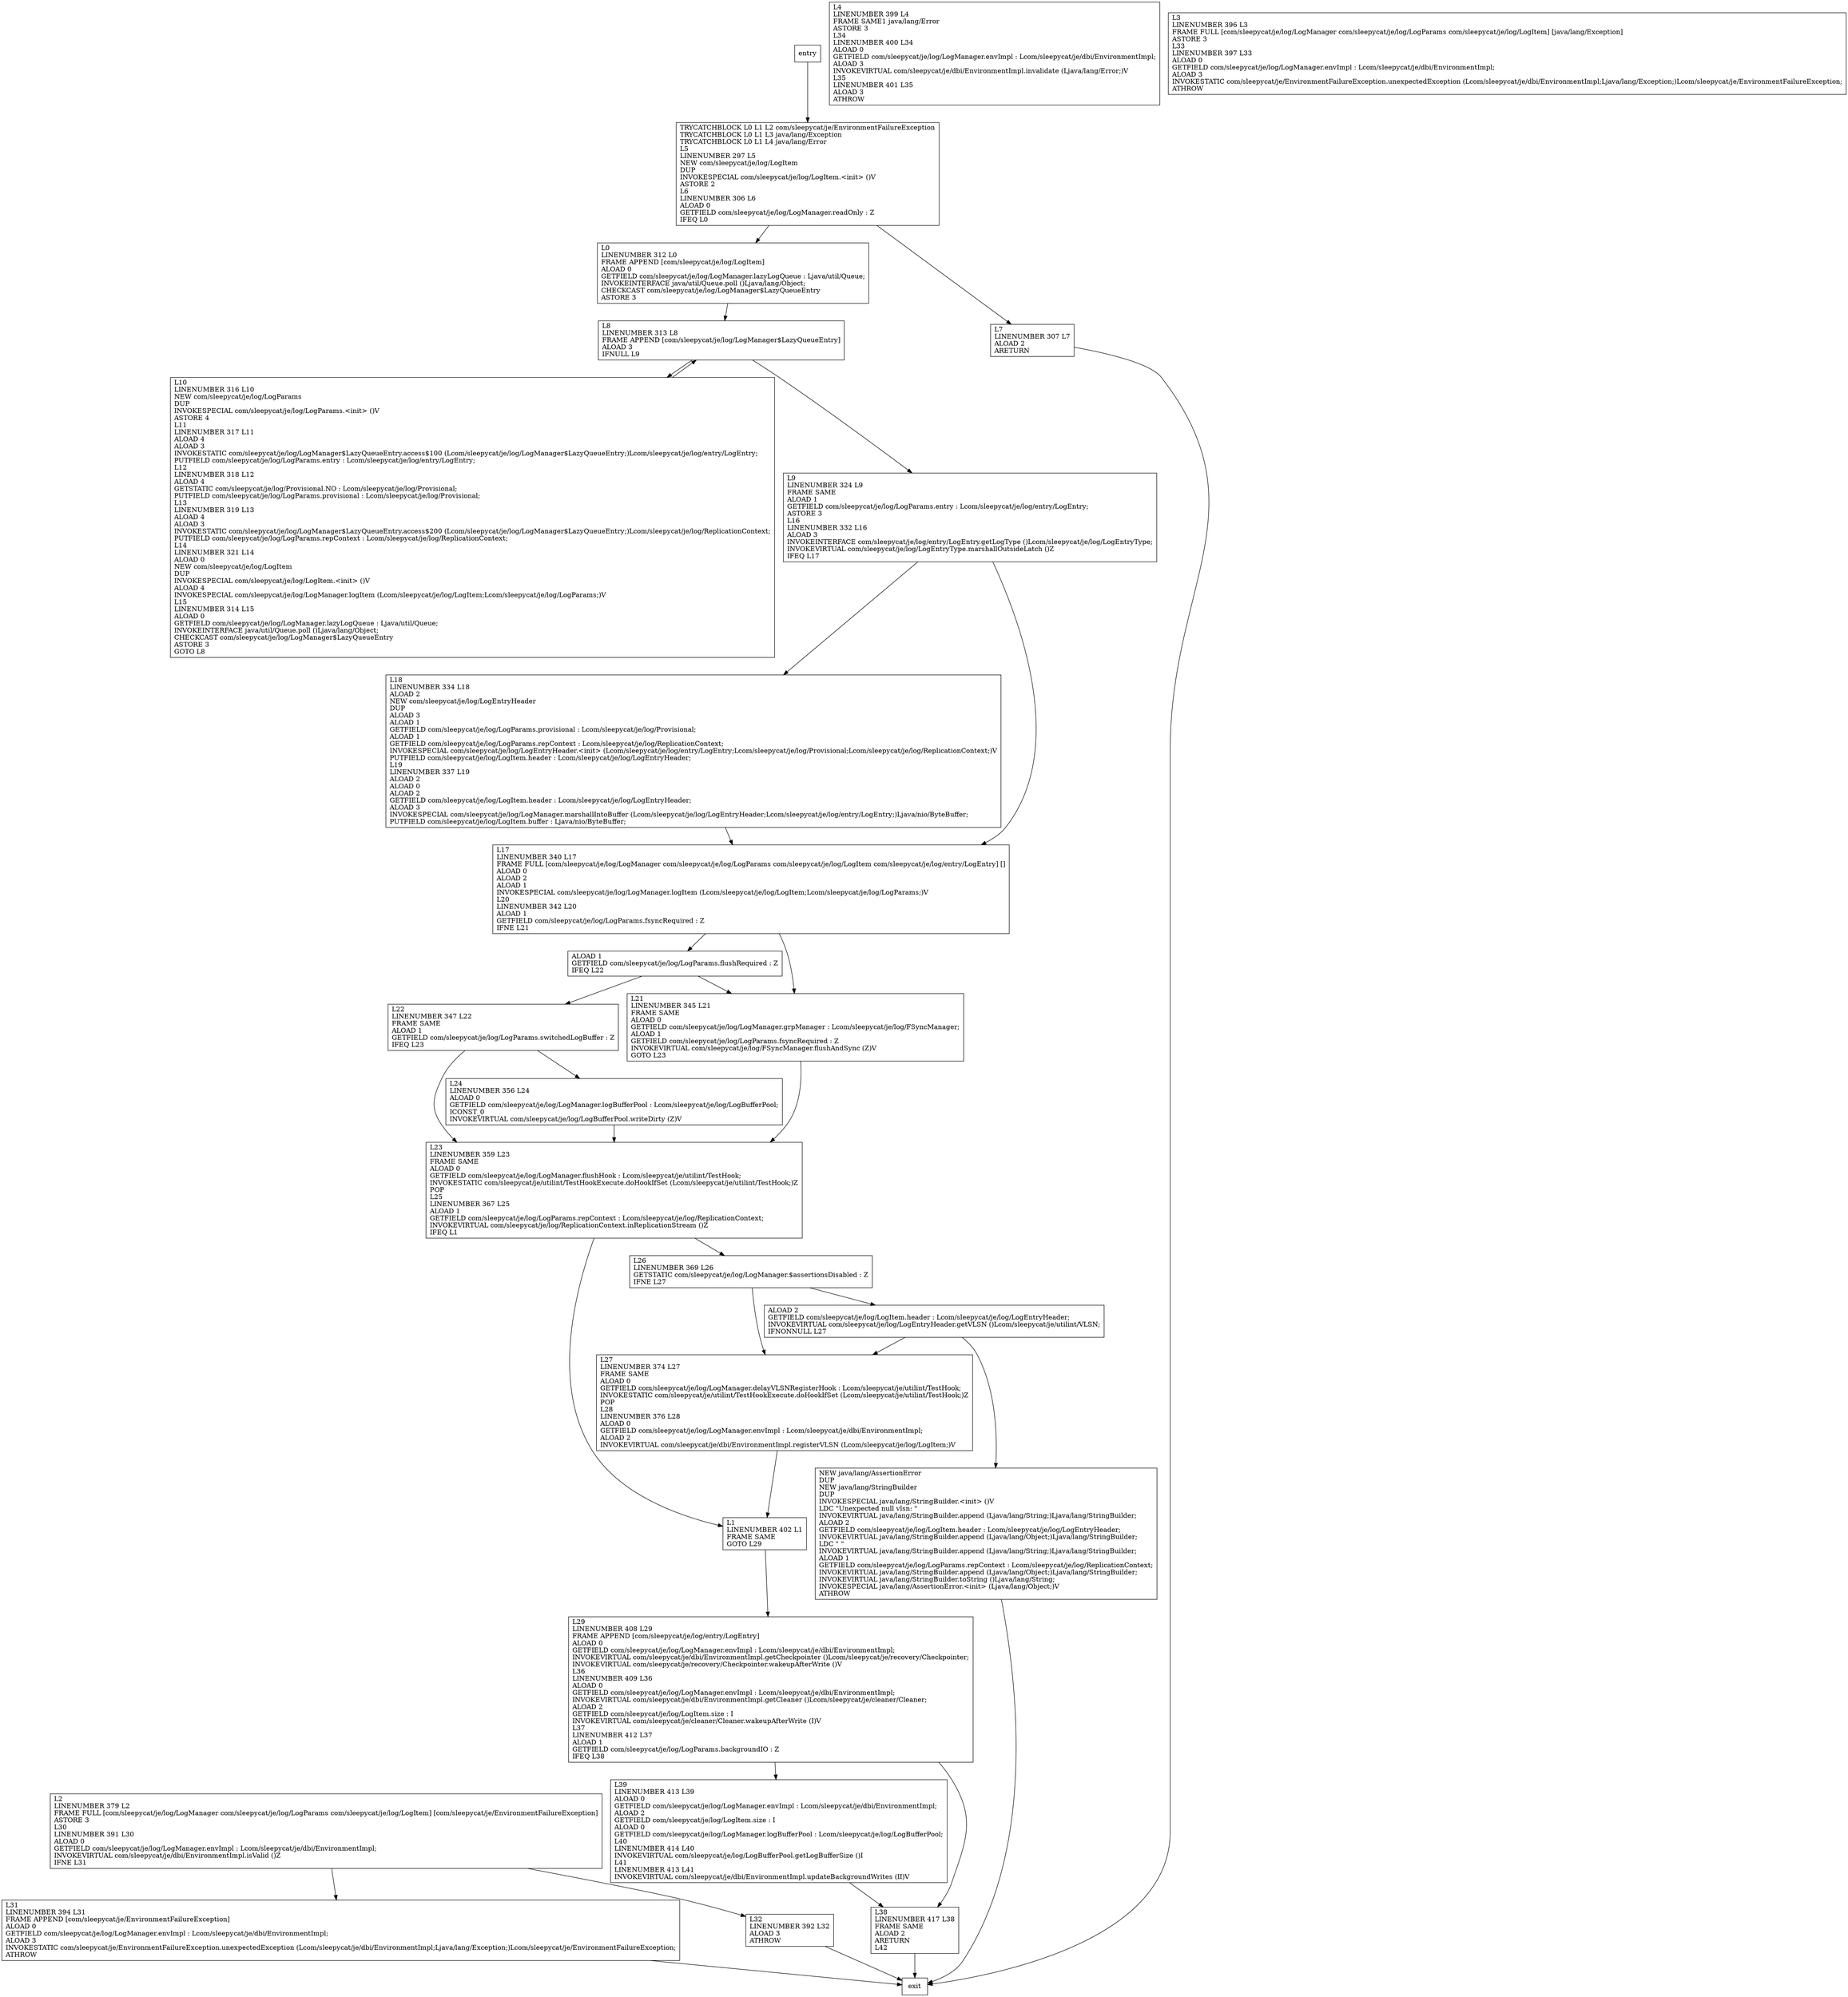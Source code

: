 digraph log {
node [shape=record];
1753871727 [label="L27\lLINENUMBER 374 L27\lFRAME SAME\lALOAD 0\lGETFIELD com/sleepycat/je/log/LogManager.delayVLSNRegisterHook : Lcom/sleepycat/je/utilint/TestHook;\lINVOKESTATIC com/sleepycat/je/utilint/TestHookExecute.doHookIfSet (Lcom/sleepycat/je/utilint/TestHook;)Z\lPOP\lL28\lLINENUMBER 376 L28\lALOAD 0\lGETFIELD com/sleepycat/je/log/LogManager.envImpl : Lcom/sleepycat/je/dbi/EnvironmentImpl;\lALOAD 2\lINVOKEVIRTUAL com/sleepycat/je/dbi/EnvironmentImpl.registerVLSN (Lcom/sleepycat/je/log/LogItem;)V\l"];
1483522397 [label="L9\lLINENUMBER 324 L9\lFRAME SAME\lALOAD 1\lGETFIELD com/sleepycat/je/log/LogParams.entry : Lcom/sleepycat/je/log/entry/LogEntry;\lASTORE 3\lL16\lLINENUMBER 332 L16\lALOAD 3\lINVOKEINTERFACE com/sleepycat/je/log/entry/LogEntry.getLogType ()Lcom/sleepycat/je/log/LogEntryType;\lINVOKEVIRTUAL com/sleepycat/je/log/LogEntryType.marshallOutsideLatch ()Z\lIFEQ L17\l"];
431300939 [label="L22\lLINENUMBER 347 L22\lFRAME SAME\lALOAD 1\lGETFIELD com/sleepycat/je/log/LogParams.switchedLogBuffer : Z\lIFEQ L23\l"];
475871799 [label="TRYCATCHBLOCK L0 L1 L2 com/sleepycat/je/EnvironmentFailureException\lTRYCATCHBLOCK L0 L1 L3 java/lang/Exception\lTRYCATCHBLOCK L0 L1 L4 java/lang/Error\lL5\lLINENUMBER 297 L5\lNEW com/sleepycat/je/log/LogItem\lDUP\lINVOKESPECIAL com/sleepycat/je/log/LogItem.\<init\> ()V\lASTORE 2\lL6\lLINENUMBER 306 L6\lALOAD 0\lGETFIELD com/sleepycat/je/log/LogManager.readOnly : Z\lIFEQ L0\l"];
977952572 [label="L8\lLINENUMBER 313 L8\lFRAME APPEND [com/sleepycat/je/log/LogManager$LazyQueueEntry]\lALOAD 3\lIFNULL L9\l"];
599592065 [label="L26\lLINENUMBER 369 L26\lGETSTATIC com/sleepycat/je/log/LogManager.$assertionsDisabled : Z\lIFNE L27\l"];
58854654 [label="L2\lLINENUMBER 379 L2\lFRAME FULL [com/sleepycat/je/log/LogManager com/sleepycat/je/log/LogParams com/sleepycat/je/log/LogItem] [com/sleepycat/je/EnvironmentFailureException]\lASTORE 3\lL30\lLINENUMBER 391 L30\lALOAD 0\lGETFIELD com/sleepycat/je/log/LogManager.envImpl : Lcom/sleepycat/je/dbi/EnvironmentImpl;\lINVOKEVIRTUAL com/sleepycat/je/dbi/EnvironmentImpl.isValid ()Z\lIFNE L31\l"];
1414411897 [label="ALOAD 2\lGETFIELD com/sleepycat/je/log/LogItem.header : Lcom/sleepycat/je/log/LogEntryHeader;\lINVOKEVIRTUAL com/sleepycat/je/log/LogEntryHeader.getVLSN ()Lcom/sleepycat/je/utilint/VLSN;\lIFNONNULL L27\l"];
322100932 [label="L1\lLINENUMBER 402 L1\lFRAME SAME\lGOTO L29\l"];
72893188 [label="L17\lLINENUMBER 340 L17\lFRAME FULL [com/sleepycat/je/log/LogManager com/sleepycat/je/log/LogParams com/sleepycat/je/log/LogItem com/sleepycat/je/log/entry/LogEntry] []\lALOAD 0\lALOAD 2\lALOAD 1\lINVOKESPECIAL com/sleepycat/je/log/LogManager.logItem (Lcom/sleepycat/je/log/LogItem;Lcom/sleepycat/je/log/LogParams;)V\lL20\lLINENUMBER 342 L20\lALOAD 1\lGETFIELD com/sleepycat/je/log/LogParams.fsyncRequired : Z\lIFNE L21\l"];
1820545559 [label="L18\lLINENUMBER 334 L18\lALOAD 2\lNEW com/sleepycat/je/log/LogEntryHeader\lDUP\lALOAD 3\lALOAD 1\lGETFIELD com/sleepycat/je/log/LogParams.provisional : Lcom/sleepycat/je/log/Provisional;\lALOAD 1\lGETFIELD com/sleepycat/je/log/LogParams.repContext : Lcom/sleepycat/je/log/ReplicationContext;\lINVOKESPECIAL com/sleepycat/je/log/LogEntryHeader.\<init\> (Lcom/sleepycat/je/log/entry/LogEntry;Lcom/sleepycat/je/log/Provisional;Lcom/sleepycat/je/log/ReplicationContext;)V\lPUTFIELD com/sleepycat/je/log/LogItem.header : Lcom/sleepycat/je/log/LogEntryHeader;\lL19\lLINENUMBER 337 L19\lALOAD 2\lALOAD 0\lALOAD 2\lGETFIELD com/sleepycat/je/log/LogItem.header : Lcom/sleepycat/je/log/LogEntryHeader;\lALOAD 3\lINVOKESPECIAL com/sleepycat/je/log/LogManager.marshallIntoBuffer (Lcom/sleepycat/je/log/LogEntryHeader;Lcom/sleepycat/je/log/entry/LogEntry;)Ljava/nio/ByteBuffer;\lPUTFIELD com/sleepycat/je/log/LogItem.buffer : Ljava/nio/ByteBuffer;\l"];
1367900185 [label="L21\lLINENUMBER 345 L21\lFRAME SAME\lALOAD 0\lGETFIELD com/sleepycat/je/log/LogManager.grpManager : Lcom/sleepycat/je/log/FSyncManager;\lALOAD 1\lGETFIELD com/sleepycat/je/log/LogParams.fsyncRequired : Z\lINVOKEVIRTUAL com/sleepycat/je/log/FSyncManager.flushAndSync (Z)V\lGOTO L23\l"];
870627780 [label="L38\lLINENUMBER 417 L38\lFRAME SAME\lALOAD 2\lARETURN\lL42\l"];
1252969149 [label="L24\lLINENUMBER 356 L24\lALOAD 0\lGETFIELD com/sleepycat/je/log/LogManager.logBufferPool : Lcom/sleepycat/je/log/LogBufferPool;\lICONST_0\lINVOKEVIRTUAL com/sleepycat/je/log/LogBufferPool.writeDirty (Z)V\l"];
1328764608 [label="L10\lLINENUMBER 316 L10\lNEW com/sleepycat/je/log/LogParams\lDUP\lINVOKESPECIAL com/sleepycat/je/log/LogParams.\<init\> ()V\lASTORE 4\lL11\lLINENUMBER 317 L11\lALOAD 4\lALOAD 3\lINVOKESTATIC com/sleepycat/je/log/LogManager$LazyQueueEntry.access$100 (Lcom/sleepycat/je/log/LogManager$LazyQueueEntry;)Lcom/sleepycat/je/log/entry/LogEntry;\lPUTFIELD com/sleepycat/je/log/LogParams.entry : Lcom/sleepycat/je/log/entry/LogEntry;\lL12\lLINENUMBER 318 L12\lALOAD 4\lGETSTATIC com/sleepycat/je/log/Provisional.NO : Lcom/sleepycat/je/log/Provisional;\lPUTFIELD com/sleepycat/je/log/LogParams.provisional : Lcom/sleepycat/je/log/Provisional;\lL13\lLINENUMBER 319 L13\lALOAD 4\lALOAD 3\lINVOKESTATIC com/sleepycat/je/log/LogManager$LazyQueueEntry.access$200 (Lcom/sleepycat/je/log/LogManager$LazyQueueEntry;)Lcom/sleepycat/je/log/ReplicationContext;\lPUTFIELD com/sleepycat/je/log/LogParams.repContext : Lcom/sleepycat/je/log/ReplicationContext;\lL14\lLINENUMBER 321 L14\lALOAD 0\lNEW com/sleepycat/je/log/LogItem\lDUP\lINVOKESPECIAL com/sleepycat/je/log/LogItem.\<init\> ()V\lALOAD 4\lINVOKESPECIAL com/sleepycat/je/log/LogManager.logItem (Lcom/sleepycat/je/log/LogItem;Lcom/sleepycat/je/log/LogParams;)V\lL15\lLINENUMBER 314 L15\lALOAD 0\lGETFIELD com/sleepycat/je/log/LogManager.lazyLogQueue : Ljava/util/Queue;\lINVOKEINTERFACE java/util/Queue.poll ()Ljava/lang/Object;\lCHECKCAST com/sleepycat/je/log/LogManager$LazyQueueEntry\lASTORE 3\lGOTO L8\l"];
1867568476 [label="ALOAD 1\lGETFIELD com/sleepycat/je/log/LogParams.flushRequired : Z\lIFEQ L22\l"];
725873428 [label="L0\lLINENUMBER 312 L0\lFRAME APPEND [com/sleepycat/je/log/LogItem]\lALOAD 0\lGETFIELD com/sleepycat/je/log/LogManager.lazyLogQueue : Ljava/util/Queue;\lINVOKEINTERFACE java/util/Queue.poll ()Ljava/lang/Object;\lCHECKCAST com/sleepycat/je/log/LogManager$LazyQueueEntry\lASTORE 3\l"];
583744857 [label="L39\lLINENUMBER 413 L39\lALOAD 0\lGETFIELD com/sleepycat/je/log/LogManager.envImpl : Lcom/sleepycat/je/dbi/EnvironmentImpl;\lALOAD 2\lGETFIELD com/sleepycat/je/log/LogItem.size : I\lALOAD 0\lGETFIELD com/sleepycat/je/log/LogManager.logBufferPool : Lcom/sleepycat/je/log/LogBufferPool;\lL40\lLINENUMBER 414 L40\lINVOKEVIRTUAL com/sleepycat/je/log/LogBufferPool.getLogBufferSize ()I\lL41\lLINENUMBER 413 L41\lINVOKEVIRTUAL com/sleepycat/je/dbi/EnvironmentImpl.updateBackgroundWrites (II)V\l"];
651828130 [label="L29\lLINENUMBER 408 L29\lFRAME APPEND [com/sleepycat/je/log/entry/LogEntry]\lALOAD 0\lGETFIELD com/sleepycat/je/log/LogManager.envImpl : Lcom/sleepycat/je/dbi/EnvironmentImpl;\lINVOKEVIRTUAL com/sleepycat/je/dbi/EnvironmentImpl.getCheckpointer ()Lcom/sleepycat/je/recovery/Checkpointer;\lINVOKEVIRTUAL com/sleepycat/je/recovery/Checkpointer.wakeupAfterWrite ()V\lL36\lLINENUMBER 409 L36\lALOAD 0\lGETFIELD com/sleepycat/je/log/LogManager.envImpl : Lcom/sleepycat/je/dbi/EnvironmentImpl;\lINVOKEVIRTUAL com/sleepycat/je/dbi/EnvironmentImpl.getCleaner ()Lcom/sleepycat/je/cleaner/Cleaner;\lALOAD 2\lGETFIELD com/sleepycat/je/log/LogItem.size : I\lINVOKEVIRTUAL com/sleepycat/je/cleaner/Cleaner.wakeupAfterWrite (I)V\lL37\lLINENUMBER 412 L37\lALOAD 1\lGETFIELD com/sleepycat/je/log/LogParams.backgroundIO : Z\lIFEQ L38\l"];
604480364 [label="L32\lLINENUMBER 392 L32\lALOAD 3\lATHROW\l"];
995030431 [label="L4\lLINENUMBER 399 L4\lFRAME SAME1 java/lang/Error\lASTORE 3\lL34\lLINENUMBER 400 L34\lALOAD 0\lGETFIELD com/sleepycat/je/log/LogManager.envImpl : Lcom/sleepycat/je/dbi/EnvironmentImpl;\lALOAD 3\lINVOKEVIRTUAL com/sleepycat/je/dbi/EnvironmentImpl.invalidate (Ljava/lang/Error;)V\lL35\lLINENUMBER 401 L35\lALOAD 3\lATHROW\l"];
588985851 [label="NEW java/lang/AssertionError\lDUP\lNEW java/lang/StringBuilder\lDUP\lINVOKESPECIAL java/lang/StringBuilder.\<init\> ()V\lLDC \"Unexpected null vlsn: \"\lINVOKEVIRTUAL java/lang/StringBuilder.append (Ljava/lang/String;)Ljava/lang/StringBuilder;\lALOAD 2\lGETFIELD com/sleepycat/je/log/LogItem.header : Lcom/sleepycat/je/log/LogEntryHeader;\lINVOKEVIRTUAL java/lang/StringBuilder.append (Ljava/lang/Object;)Ljava/lang/StringBuilder;\lLDC \" \"\lINVOKEVIRTUAL java/lang/StringBuilder.append (Ljava/lang/String;)Ljava/lang/StringBuilder;\lALOAD 1\lGETFIELD com/sleepycat/je/log/LogParams.repContext : Lcom/sleepycat/je/log/ReplicationContext;\lINVOKEVIRTUAL java/lang/StringBuilder.append (Ljava/lang/Object;)Ljava/lang/StringBuilder;\lINVOKEVIRTUAL java/lang/StringBuilder.toString ()Ljava/lang/String;\lINVOKESPECIAL java/lang/AssertionError.\<init\> (Ljava/lang/Object;)V\lATHROW\l"];
2117938877 [label="L7\lLINENUMBER 307 L7\lALOAD 2\lARETURN\l"];
683211146 [label="L3\lLINENUMBER 396 L3\lFRAME FULL [com/sleepycat/je/log/LogManager com/sleepycat/je/log/LogParams com/sleepycat/je/log/LogItem] [java/lang/Exception]\lASTORE 3\lL33\lLINENUMBER 397 L33\lALOAD 0\lGETFIELD com/sleepycat/je/log/LogManager.envImpl : Lcom/sleepycat/je/dbi/EnvironmentImpl;\lALOAD 3\lINVOKESTATIC com/sleepycat/je/EnvironmentFailureException.unexpectedException (Lcom/sleepycat/je/dbi/EnvironmentImpl;Ljava/lang/Exception;)Lcom/sleepycat/je/EnvironmentFailureException;\lATHROW\l"];
1605570842 [label="L23\lLINENUMBER 359 L23\lFRAME SAME\lALOAD 0\lGETFIELD com/sleepycat/je/log/LogManager.flushHook : Lcom/sleepycat/je/utilint/TestHook;\lINVOKESTATIC com/sleepycat/je/utilint/TestHookExecute.doHookIfSet (Lcom/sleepycat/je/utilint/TestHook;)Z\lPOP\lL25\lLINENUMBER 367 L25\lALOAD 1\lGETFIELD com/sleepycat/je/log/LogParams.repContext : Lcom/sleepycat/je/log/ReplicationContext;\lINVOKEVIRTUAL com/sleepycat/je/log/ReplicationContext.inReplicationStream ()Z\lIFEQ L1\l"];
1590292218 [label="L31\lLINENUMBER 394 L31\lFRAME APPEND [com/sleepycat/je/EnvironmentFailureException]\lALOAD 0\lGETFIELD com/sleepycat/je/log/LogManager.envImpl : Lcom/sleepycat/je/dbi/EnvironmentImpl;\lALOAD 3\lINVOKESTATIC com/sleepycat/je/EnvironmentFailureException.unexpectedException (Lcom/sleepycat/je/dbi/EnvironmentImpl;Ljava/lang/Exception;)Lcom/sleepycat/je/EnvironmentFailureException;\lATHROW\l"];
entry;
exit;
1753871727 -> 322100932;
1483522397 -> 72893188;
1483522397 -> 1820545559;
431300939 -> 1252969149;
431300939 -> 1605570842;
475871799 -> 2117938877;
475871799 -> 725873428;
977952572 -> 1328764608;
977952572 -> 1483522397;
599592065 -> 1414411897;
599592065 -> 1753871727;
58854654 -> 604480364;
58854654 -> 1590292218;
1414411897 -> 1753871727;
1414411897 -> 588985851;
322100932 -> 651828130;
72893188 -> 1867568476;
72893188 -> 1367900185;
1820545559 -> 72893188;
1367900185 -> 1605570842;
870627780 -> exit;
1252969149 -> 1605570842;
1328764608 -> 977952572;
1867568476 -> 431300939;
1867568476 -> 1367900185;
725873428 -> 977952572;
583744857 -> 870627780;
651828130 -> 870627780;
651828130 -> 583744857;
604480364 -> exit;
588985851 -> exit;
entry -> 475871799;
2117938877 -> exit;
1605570842 -> 322100932;
1605570842 -> 599592065;
1590292218 -> exit;
}
